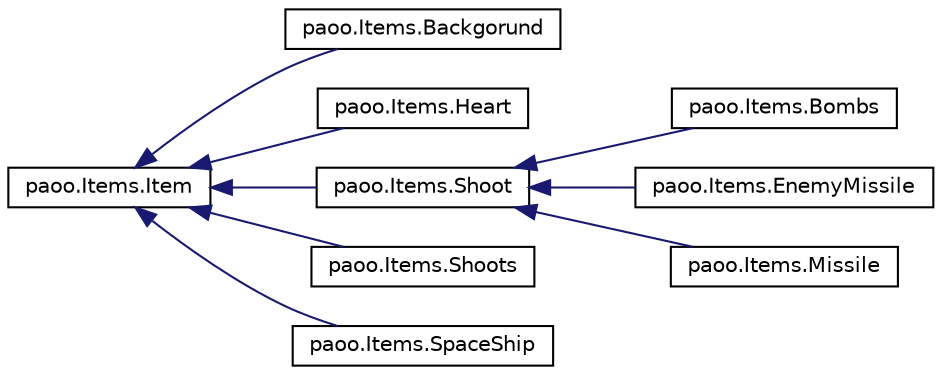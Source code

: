 digraph "Graphical Class Hierarchy"
{
 // LATEX_PDF_SIZE
  edge [fontname="Helvetica",fontsize="10",labelfontname="Helvetica",labelfontsize="10"];
  node [fontname="Helvetica",fontsize="10",shape=record];
  rankdir="LR";
  Node0 [label="paoo.Items.Item",height=0.2,width=0.4,color="black", fillcolor="white", style="filled",URL="$classpaoo_1_1_items_1_1_item.html",tooltip=" "];
  Node0 -> Node1 [dir="back",color="midnightblue",fontsize="10",style="solid",fontname="Helvetica"];
  Node1 [label="paoo.Items.Backgorund",height=0.2,width=0.4,color="black", fillcolor="white", style="filled",URL="$classpaoo_1_1_items_1_1_backgorund.html",tooltip=" "];
  Node0 -> Node2 [dir="back",color="midnightblue",fontsize="10",style="solid",fontname="Helvetica"];
  Node2 [label="paoo.Items.Heart",height=0.2,width=0.4,color="black", fillcolor="white", style="filled",URL="$classpaoo_1_1_items_1_1_heart.html",tooltip=" "];
  Node0 -> Node3 [dir="back",color="midnightblue",fontsize="10",style="solid",fontname="Helvetica"];
  Node3 [label="paoo.Items.Shoot",height=0.2,width=0.4,color="black", fillcolor="white", style="filled",URL="$classpaoo_1_1_items_1_1_shoot.html",tooltip=" "];
  Node3 -> Node4 [dir="back",color="midnightblue",fontsize="10",style="solid",fontname="Helvetica"];
  Node4 [label="paoo.Items.Bombs",height=0.2,width=0.4,color="black", fillcolor="white", style="filled",URL="$classpaoo_1_1_items_1_1_bombs.html",tooltip=" "];
  Node3 -> Node5 [dir="back",color="midnightblue",fontsize="10",style="solid",fontname="Helvetica"];
  Node5 [label="paoo.Items.EnemyMissile",height=0.2,width=0.4,color="black", fillcolor="white", style="filled",URL="$classpaoo_1_1_items_1_1_enemy_missile.html",tooltip=" "];
  Node3 -> Node6 [dir="back",color="midnightblue",fontsize="10",style="solid",fontname="Helvetica"];
  Node6 [label="paoo.Items.Missile",height=0.2,width=0.4,color="black", fillcolor="white", style="filled",URL="$classpaoo_1_1_items_1_1_missile.html",tooltip=" "];
  Node0 -> Node7 [dir="back",color="midnightblue",fontsize="10",style="solid",fontname="Helvetica"];
  Node7 [label="paoo.Items.Shoots",height=0.2,width=0.4,color="black", fillcolor="white", style="filled",URL="$classpaoo_1_1_items_1_1_shoots.html",tooltip=" "];
  Node0 -> Node8 [dir="back",color="midnightblue",fontsize="10",style="solid",fontname="Helvetica"];
  Node8 [label="paoo.Items.SpaceShip",height=0.2,width=0.4,color="black", fillcolor="white", style="filled",URL="$classpaoo_1_1_items_1_1_space_ship.html",tooltip=" "];
}
